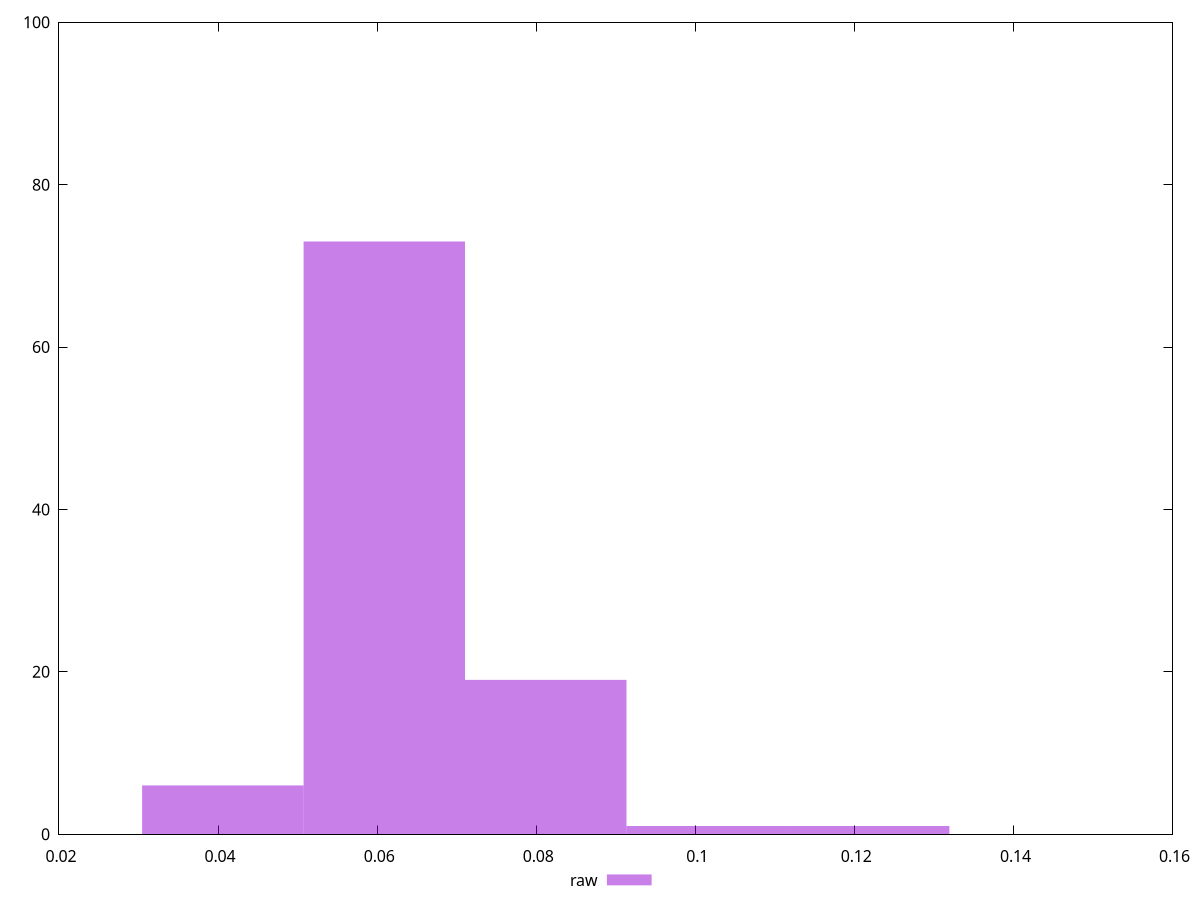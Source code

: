 reset
set terminal svg size 640, 490 enhanced background rgb 'white'
set output "report_00007_2020-12-11T15:55:29.892Z/network-rtt/samples/pages+cached+noexternal+nofonts/raw/histogram.svg"

$raw <<EOF
0.10150123797531733 1
0.040600495190126935 6
0.08120099038025387 19
0.060900742785190407 73
0.12180148557038081 1
EOF

set key outside below
set boxwidth 0.020300247595063468
set yrange [0:100]
set style fill transparent solid 0.5 noborder

plot \
  $raw title "raw" with boxes, \


reset